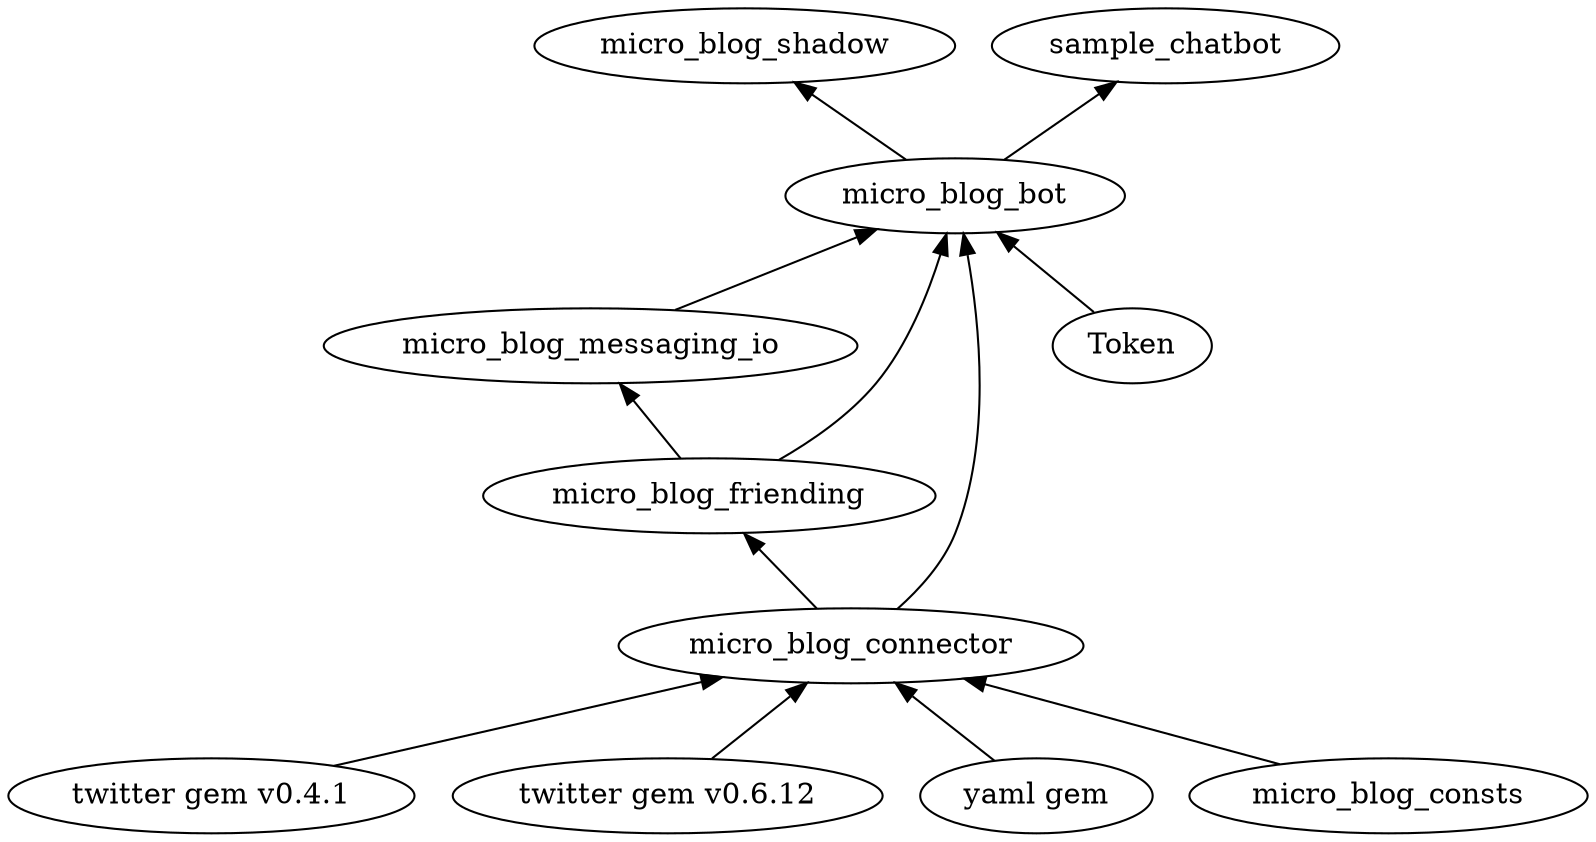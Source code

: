 digraph uB_bot_framework {
        rankdir=BT;

	"twitter gem v0.4.1"  -> micro_blog_connector;
	"twitter gem v0.6.12" -> micro_blog_connector;
        "yaml gem"            -> micro_blog_connector;
         micro_blog_consts    -> micro_blog_connector;

	 micro_blog_connector -> micro_blog_friending;
	 micro_blog_friending -> micro_blog_messaging_io;

         micro_blog_connector    -> micro_blog_bot;
         micro_blog_friending    -> micro_blog_bot;
	 micro_blog_messaging_io -> micro_blog_bot;
         Token                   -> micro_blog_bot

         micro_blog_bot          -> micro_blog_shadow;
         micro_blog_bot          -> sample_chatbot;
}